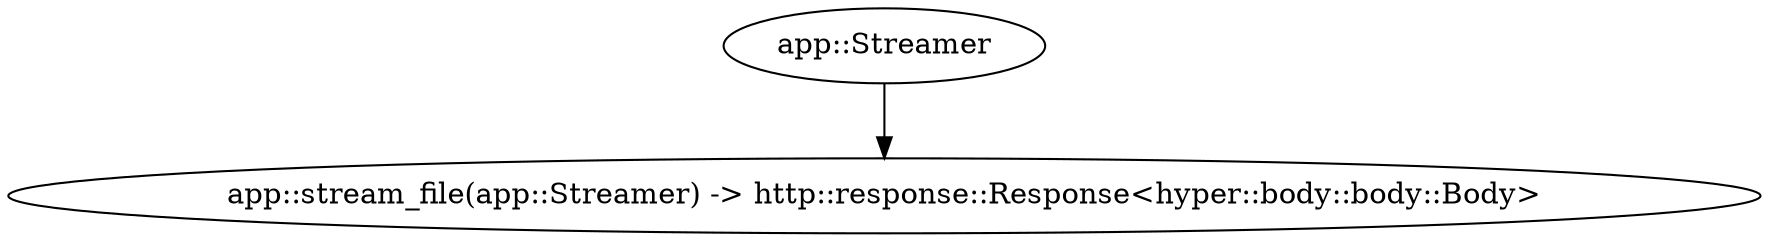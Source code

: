 digraph "/home" {
    0 [ label = "app::stream_file(app::Streamer) -> http::response::Response<hyper::body::body::Body>"]
    1 [ label = "app::Streamer"]
    1 -> 0 [ ]
}
digraph app_state {
    0 [ label = "crate::ApplicationState(app::Streamer) -> crate::ApplicationState"]
    1 [ label = "app::Streamer"]
    1 -> 0 [ ]
}